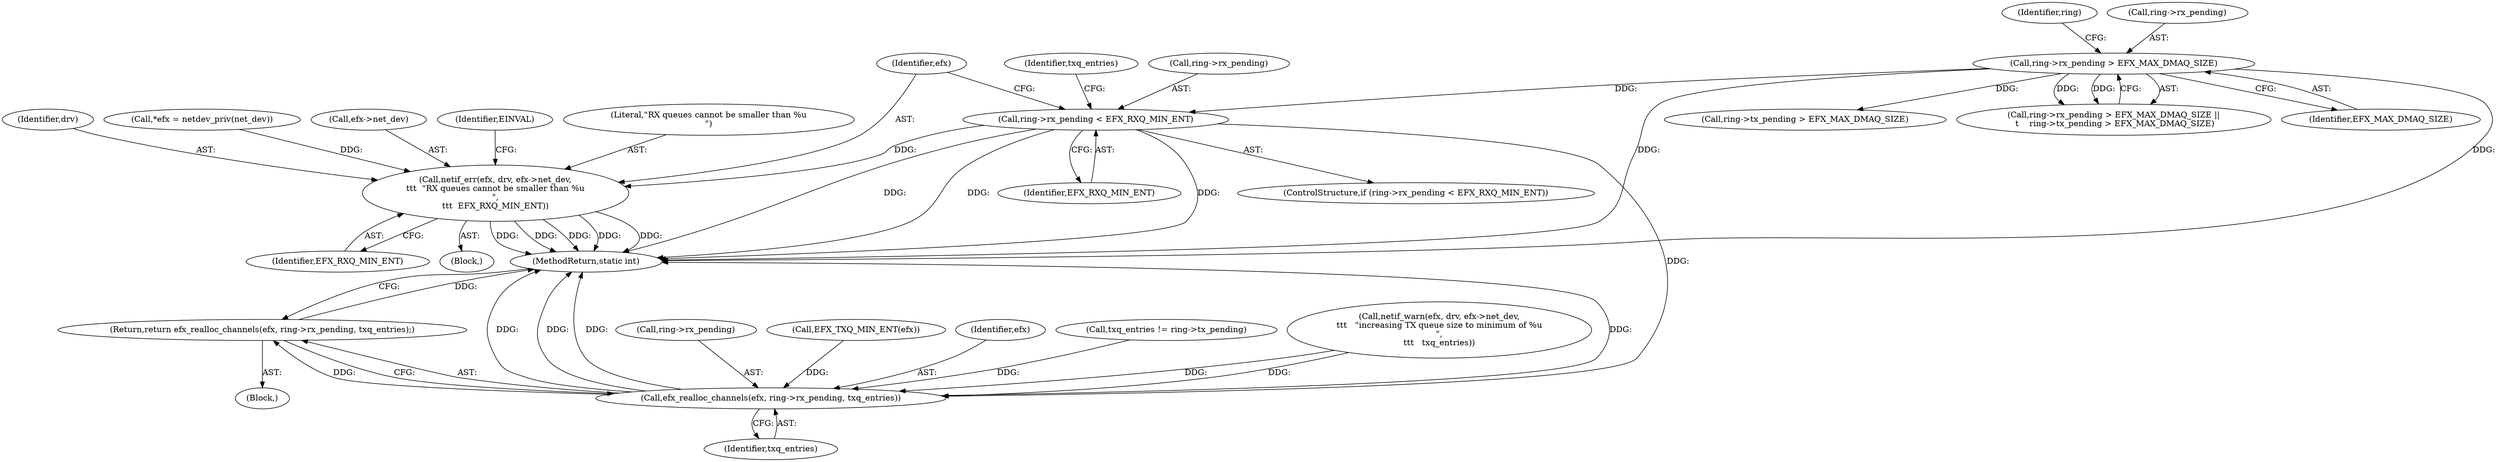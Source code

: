 digraph "0_linux_68cb695ccecf949d48949e72f8ce591fdaaa325c_1@pointer" {
"1000134" [label="(Call,ring->rx_pending < EFX_RXQ_MIN_ENT)"];
"1000120" [label="(Call,ring->rx_pending > EFX_MAX_DMAQ_SIZE)"];
"1000140" [label="(Call,netif_err(efx, drv, efx->net_dev,\n\t\t\t  \"RX queues cannot be smaller than %u\n\",\n\t\t\t  EFX_RXQ_MIN_ENT))"];
"1000174" [label="(Call,efx_realloc_channels(efx, ring->rx_pending, txq_entries))"];
"1000173" [label="(Return,return efx_realloc_channels(efx, ring->rx_pending, txq_entries);)"];
"1000147" [label="(Identifier,EFX_RXQ_MIN_ENT)"];
"1000174" [label="(Call,efx_realloc_channels(efx, ring->rx_pending, txq_entries))"];
"1000120" [label="(Call,ring->rx_pending > EFX_MAX_DMAQ_SIZE)"];
"1000142" [label="(Identifier,drv)"];
"1000103" [label="(Block,)"];
"1000176" [label="(Call,ring->rx_pending)"];
"1000173" [label="(Return,return efx_realloc_channels(efx, ring->rx_pending, txq_entries);)"];
"1000127" [label="(Identifier,ring)"];
"1000105" [label="(Call,*efx = netdev_priv(net_dev))"];
"1000134" [label="(Call,ring->rx_pending < EFX_RXQ_MIN_ENT)"];
"1000157" [label="(Call,EFX_TXQ_MIN_ENT(efx))"];
"1000180" [label="(MethodReturn,static int)"];
"1000133" [label="(ControlStructure,if (ring->rx_pending < EFX_RXQ_MIN_ENT))"];
"1000138" [label="(Identifier,EFX_RXQ_MIN_ENT)"];
"1000175" [label="(Identifier,efx)"];
"1000143" [label="(Call,efx->net_dev)"];
"1000125" [label="(Call,ring->tx_pending > EFX_MAX_DMAQ_SIZE)"];
"1000160" [label="(Call,txq_entries != ring->tx_pending)"];
"1000150" [label="(Identifier,EINVAL)"];
"1000135" [label="(Call,ring->rx_pending)"];
"1000139" [label="(Block,)"];
"1000179" [label="(Identifier,txq_entries)"];
"1000146" [label="(Literal,\"RX queues cannot be smaller than %u\n\")"];
"1000165" [label="(Call,netif_warn(efx, drv, efx->net_dev,\n\t\t\t   \"increasing TX queue size to minimum of %u\n\",\n\t\t\t   txq_entries))"];
"1000119" [label="(Call,ring->rx_pending > EFX_MAX_DMAQ_SIZE ||\n \t    ring->tx_pending > EFX_MAX_DMAQ_SIZE)"];
"1000124" [label="(Identifier,EFX_MAX_DMAQ_SIZE)"];
"1000140" [label="(Call,netif_err(efx, drv, efx->net_dev,\n\t\t\t  \"RX queues cannot be smaller than %u\n\",\n\t\t\t  EFX_RXQ_MIN_ENT))"];
"1000121" [label="(Call,ring->rx_pending)"];
"1000141" [label="(Identifier,efx)"];
"1000152" [label="(Identifier,txq_entries)"];
"1000134" -> "1000133"  [label="AST: "];
"1000134" -> "1000138"  [label="CFG: "];
"1000135" -> "1000134"  [label="AST: "];
"1000138" -> "1000134"  [label="AST: "];
"1000141" -> "1000134"  [label="CFG: "];
"1000152" -> "1000134"  [label="CFG: "];
"1000134" -> "1000180"  [label="DDG: "];
"1000134" -> "1000180"  [label="DDG: "];
"1000134" -> "1000180"  [label="DDG: "];
"1000120" -> "1000134"  [label="DDG: "];
"1000134" -> "1000140"  [label="DDG: "];
"1000134" -> "1000174"  [label="DDG: "];
"1000120" -> "1000119"  [label="AST: "];
"1000120" -> "1000124"  [label="CFG: "];
"1000121" -> "1000120"  [label="AST: "];
"1000124" -> "1000120"  [label="AST: "];
"1000127" -> "1000120"  [label="CFG: "];
"1000119" -> "1000120"  [label="CFG: "];
"1000120" -> "1000180"  [label="DDG: "];
"1000120" -> "1000180"  [label="DDG: "];
"1000120" -> "1000119"  [label="DDG: "];
"1000120" -> "1000119"  [label="DDG: "];
"1000120" -> "1000125"  [label="DDG: "];
"1000140" -> "1000139"  [label="AST: "];
"1000140" -> "1000147"  [label="CFG: "];
"1000141" -> "1000140"  [label="AST: "];
"1000142" -> "1000140"  [label="AST: "];
"1000143" -> "1000140"  [label="AST: "];
"1000146" -> "1000140"  [label="AST: "];
"1000147" -> "1000140"  [label="AST: "];
"1000150" -> "1000140"  [label="CFG: "];
"1000140" -> "1000180"  [label="DDG: "];
"1000140" -> "1000180"  [label="DDG: "];
"1000140" -> "1000180"  [label="DDG: "];
"1000140" -> "1000180"  [label="DDG: "];
"1000140" -> "1000180"  [label="DDG: "];
"1000105" -> "1000140"  [label="DDG: "];
"1000174" -> "1000173"  [label="AST: "];
"1000174" -> "1000179"  [label="CFG: "];
"1000175" -> "1000174"  [label="AST: "];
"1000176" -> "1000174"  [label="AST: "];
"1000179" -> "1000174"  [label="AST: "];
"1000173" -> "1000174"  [label="CFG: "];
"1000174" -> "1000180"  [label="DDG: "];
"1000174" -> "1000180"  [label="DDG: "];
"1000174" -> "1000180"  [label="DDG: "];
"1000174" -> "1000180"  [label="DDG: "];
"1000174" -> "1000173"  [label="DDG: "];
"1000165" -> "1000174"  [label="DDG: "];
"1000165" -> "1000174"  [label="DDG: "];
"1000157" -> "1000174"  [label="DDG: "];
"1000160" -> "1000174"  [label="DDG: "];
"1000173" -> "1000103"  [label="AST: "];
"1000180" -> "1000173"  [label="CFG: "];
"1000173" -> "1000180"  [label="DDG: "];
}
